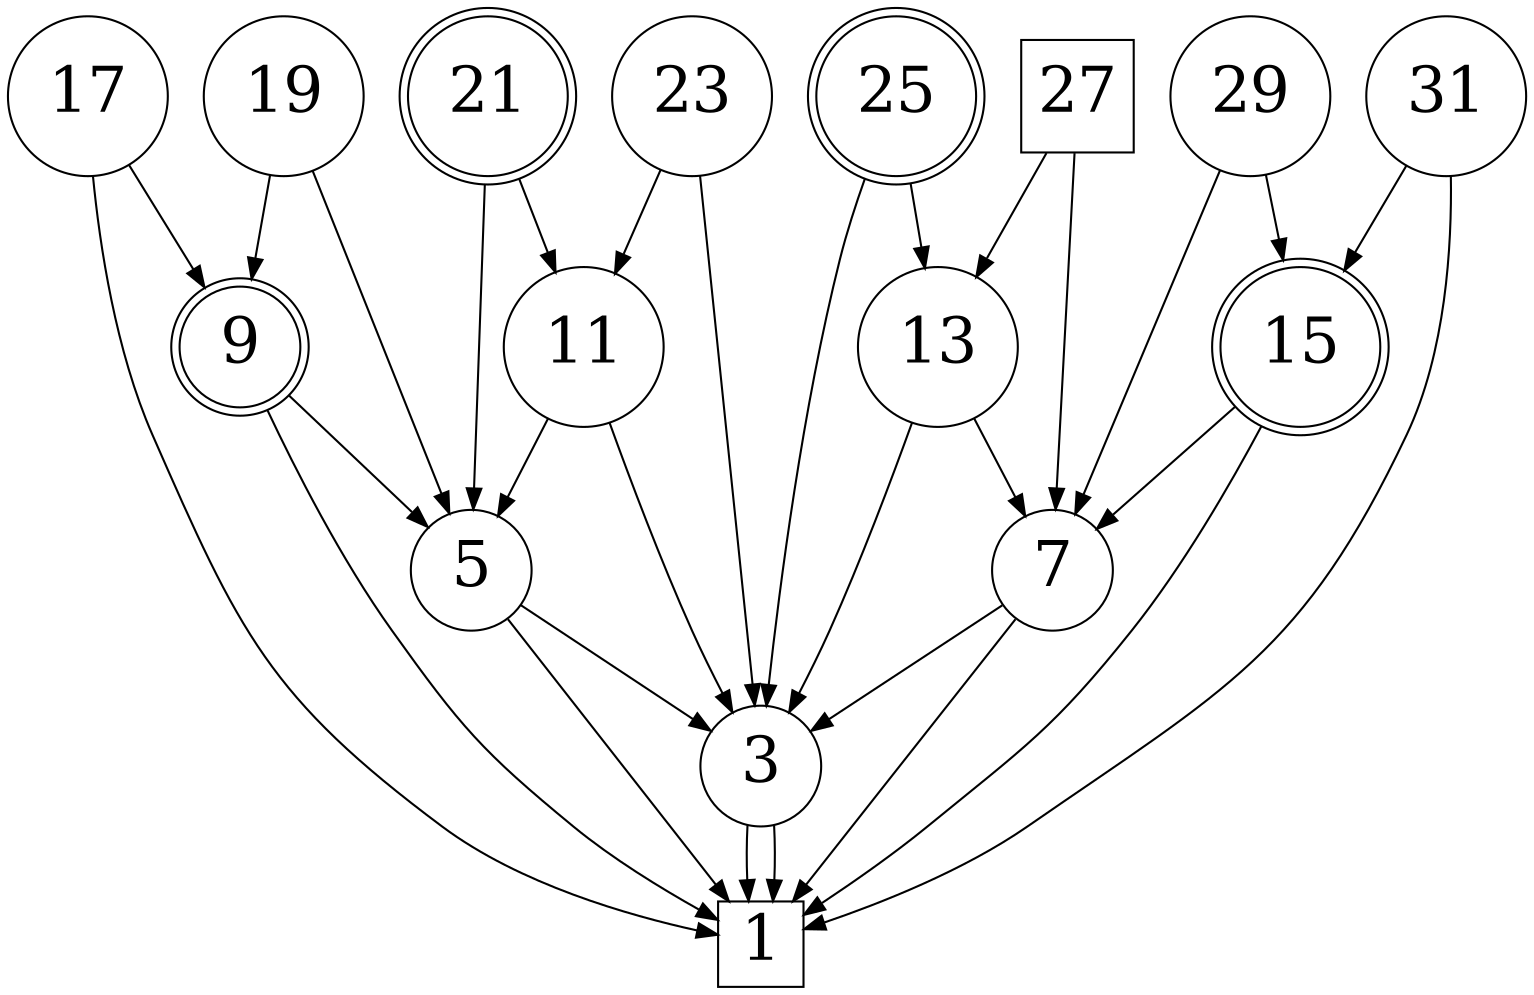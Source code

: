 digraph G {
  rankdir=TB;
  node [fontsize=30 style=filled fillcolor=white];

  // Prime
  node [shape=circle];
  3 [label=3];
  5 [label=5];
  7 [label=7];
  11 [label=11];
  13 [label=13];
  17 [label=17];
  19 [label=19];
  23 [label=23];
  29 [label=29];
  31 [label=31];

  // Radical
  node [shape=doublecircle];
  9 [label=<9>];
  15 [label=<15>];
  21 [label=<21>];
  25 [label=<25>];
  
  // Composite
  node [shape=square];
  1 [label=<1>];
  27 [label=<27>];

  // Edges
  3 -> 1;
  3 -> 1;
  5 -> 1;
  5 -> 3;
  7 -> 3;
  7 -> 1;
  9 -> 1;
  9 -> 5;
  11 -> 5;
  11 -> 3;
  13 -> 3;
  13 -> 7;
  15 -> 7;
  15 -> 1;
  17 -> 1;
  17 -> 9;
  19 -> 9;
  19 -> 5;
  21 -> 5;
  21 -> 11;
  23 -> 11;
  23 -> 3;
  25 -> 3;
  25 -> 13;
  27 -> 13;
  27 -> 7;
  29 -> 7;
  29 -> 15;
  31 -> 15;
  31 -> 1;
}
